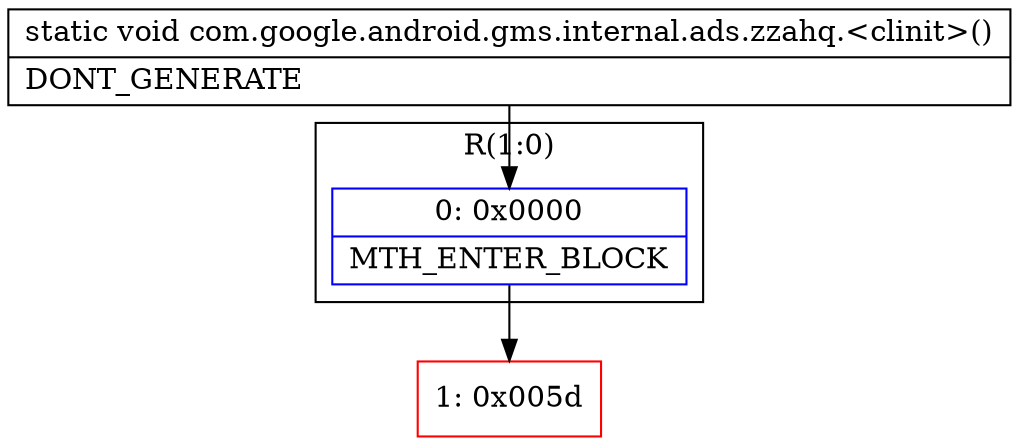 digraph "CFG forcom.google.android.gms.internal.ads.zzahq.\<clinit\>()V" {
subgraph cluster_Region_340588824 {
label = "R(1:0)";
node [shape=record,color=blue];
Node_0 [shape=record,label="{0\:\ 0x0000|MTH_ENTER_BLOCK\l}"];
}
Node_1 [shape=record,color=red,label="{1\:\ 0x005d}"];
MethodNode[shape=record,label="{static void com.google.android.gms.internal.ads.zzahq.\<clinit\>()  | DONT_GENERATE\l}"];
MethodNode -> Node_0;
Node_0 -> Node_1;
}

